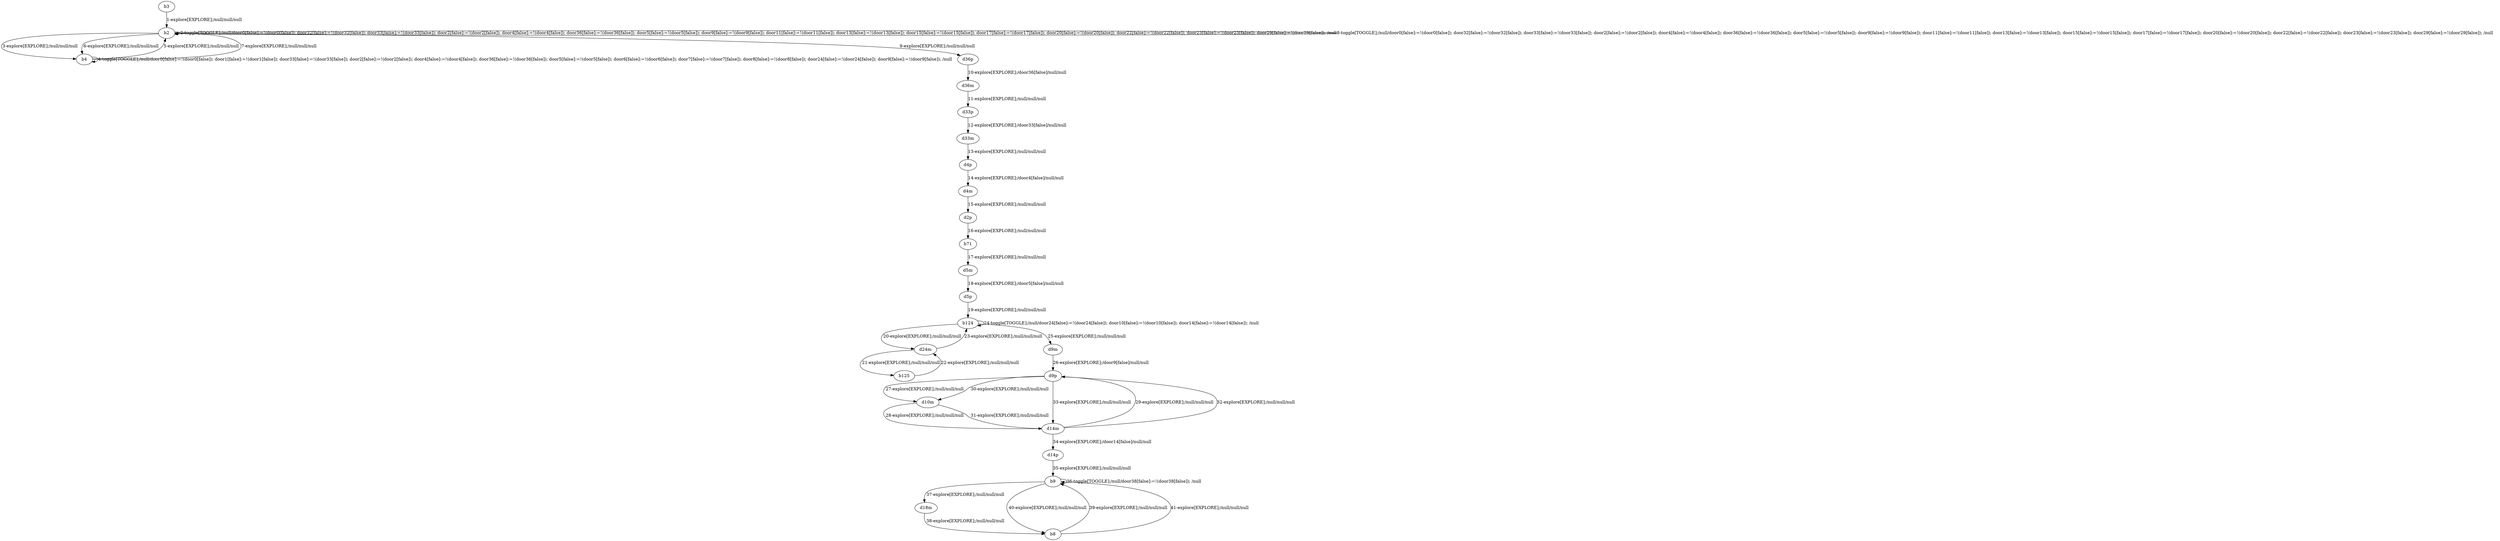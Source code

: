# Total number of goals covered by this test: 1
# b9 --> b8

digraph g {
"b3" -> "b2" [label = "1-explore[EXPLORE];/null/null/null"];
"b2" -> "b2" [label = "2-toggle[TOGGLE];/null/door0[false]:=!(door0[false]); door32[false]:=!(door32[false]); door33[false]:=!(door33[false]); door2[false]:=!(door2[false]); door4[false]:=!(door4[false]); door36[false]:=!(door36[false]); door5[false]:=!(door5[false]); door9[false]:=!(door9[false]); door11[false]:=!(door11[false]); door13[false]:=!(door13[false]); door15[false]:=!(door15[false]); door17[false]:=!(door17[false]); door20[false]:=!(door20[false]); door22[false]:=!(door22[false]); door23[false]:=!(door23[false]); door29[false]:=!(door29[false]); /null"];
"b2" -> "b4" [label = "3-explore[EXPLORE];/null/null/null"];
"b4" -> "b4" [label = "4-toggle[TOGGLE];/null/door0[false]:=!(door0[false]); door1[false]:=!(door1[false]); door33[false]:=!(door33[false]); door2[false]:=!(door2[false]); door4[false]:=!(door4[false]); door36[false]:=!(door36[false]); door5[false]:=!(door5[false]); door6[false]:=!(door6[false]); door7[false]:=!(door7[false]); door8[false]:=!(door8[false]); door24[false]:=!(door24[false]); door9[false]:=!(door9[false]); /null"];
"b4" -> "b2" [label = "5-explore[EXPLORE];/null/null/null"];
"b2" -> "b4" [label = "6-explore[EXPLORE];/null/null/null"];
"b4" -> "b2" [label = "7-explore[EXPLORE];/null/null/null"];
"b2" -> "b2" [label = "8-toggle[TOGGLE];/null/door0[false]:=!(door0[false]); door32[false]:=!(door32[false]); door33[false]:=!(door33[false]); door2[false]:=!(door2[false]); door4[false]:=!(door4[false]); door36[false]:=!(door36[false]); door5[false]:=!(door5[false]); door9[false]:=!(door9[false]); door11[false]:=!(door11[false]); door13[false]:=!(door13[false]); door15[false]:=!(door15[false]); door17[false]:=!(door17[false]); door20[false]:=!(door20[false]); door22[false]:=!(door22[false]); door23[false]:=!(door23[false]); door29[false]:=!(door29[false]); /null"];
"b2" -> "d36p" [label = "9-explore[EXPLORE];/null/null/null"];
"d36p" -> "d36m" [label = "10-explore[EXPLORE];/door36[false]/null/null"];
"d36m" -> "d33p" [label = "11-explore[EXPLORE];/null/null/null"];
"d33p" -> "d33m" [label = "12-explore[EXPLORE];/door33[false]/null/null"];
"d33m" -> "d4p" [label = "13-explore[EXPLORE];/null/null/null"];
"d4p" -> "d4m" [label = "14-explore[EXPLORE];/door4[false]/null/null"];
"d4m" -> "d2p" [label = "15-explore[EXPLORE];/null/null/null"];
"d2p" -> "b71" [label = "16-explore[EXPLORE];/null/null/null"];
"b71" -> "d5m" [label = "17-explore[EXPLORE];/null/null/null"];
"d5m" -> "d5p" [label = "18-explore[EXPLORE];/door5[false]/null/null"];
"d5p" -> "b124" [label = "19-explore[EXPLORE];/null/null/null"];
"b124" -> "d24m" [label = "20-explore[EXPLORE];/null/null/null"];
"d24m" -> "b125" [label = "21-explore[EXPLORE];/null/null/null"];
"b125" -> "d24m" [label = "22-explore[EXPLORE];/null/null/null"];
"d24m" -> "b124" [label = "23-explore[EXPLORE];/null/null/null"];
"b124" -> "b124" [label = "24-toggle[TOGGLE];/null/door24[false]:=!(door24[false]); door10[false]:=!(door10[false]); door14[false]:=!(door14[false]); /null"];
"b124" -> "d9m" [label = "25-explore[EXPLORE];/null/null/null"];
"d9m" -> "d9p" [label = "26-explore[EXPLORE];/door9[false]/null/null"];
"d9p" -> "d10m" [label = "27-explore[EXPLORE];/null/null/null"];
"d10m" -> "d14m" [label = "28-explore[EXPLORE];/null/null/null"];
"d14m" -> "d9p" [label = "29-explore[EXPLORE];/null/null/null"];
"d9p" -> "d10m" [label = "30-explore[EXPLORE];/null/null/null"];
"d10m" -> "d14m" [label = "31-explore[EXPLORE];/null/null/null"];
"d14m" -> "d9p" [label = "32-explore[EXPLORE];/null/null/null"];
"d9p" -> "d14m" [label = "33-explore[EXPLORE];/null/null/null"];
"d14m" -> "d14p" [label = "34-explore[EXPLORE];/door14[false]/null/null"];
"d14p" -> "b9" [label = "35-explore[EXPLORE];/null/null/null"];
"b9" -> "b9" [label = "36-toggle[TOGGLE];/null/door38[false]:=!(door38[false]); /null"];
"b9" -> "d18m" [label = "37-explore[EXPLORE];/null/null/null"];
"d18m" -> "b8" [label = "38-explore[EXPLORE];/null/null/null"];
"b8" -> "b9" [label = "39-explore[EXPLORE];/null/null/null"];
"b9" -> "b8" [label = "40-explore[EXPLORE];/null/null/null"];
"b8" -> "b9" [label = "41-explore[EXPLORE];/null/null/null"];
}